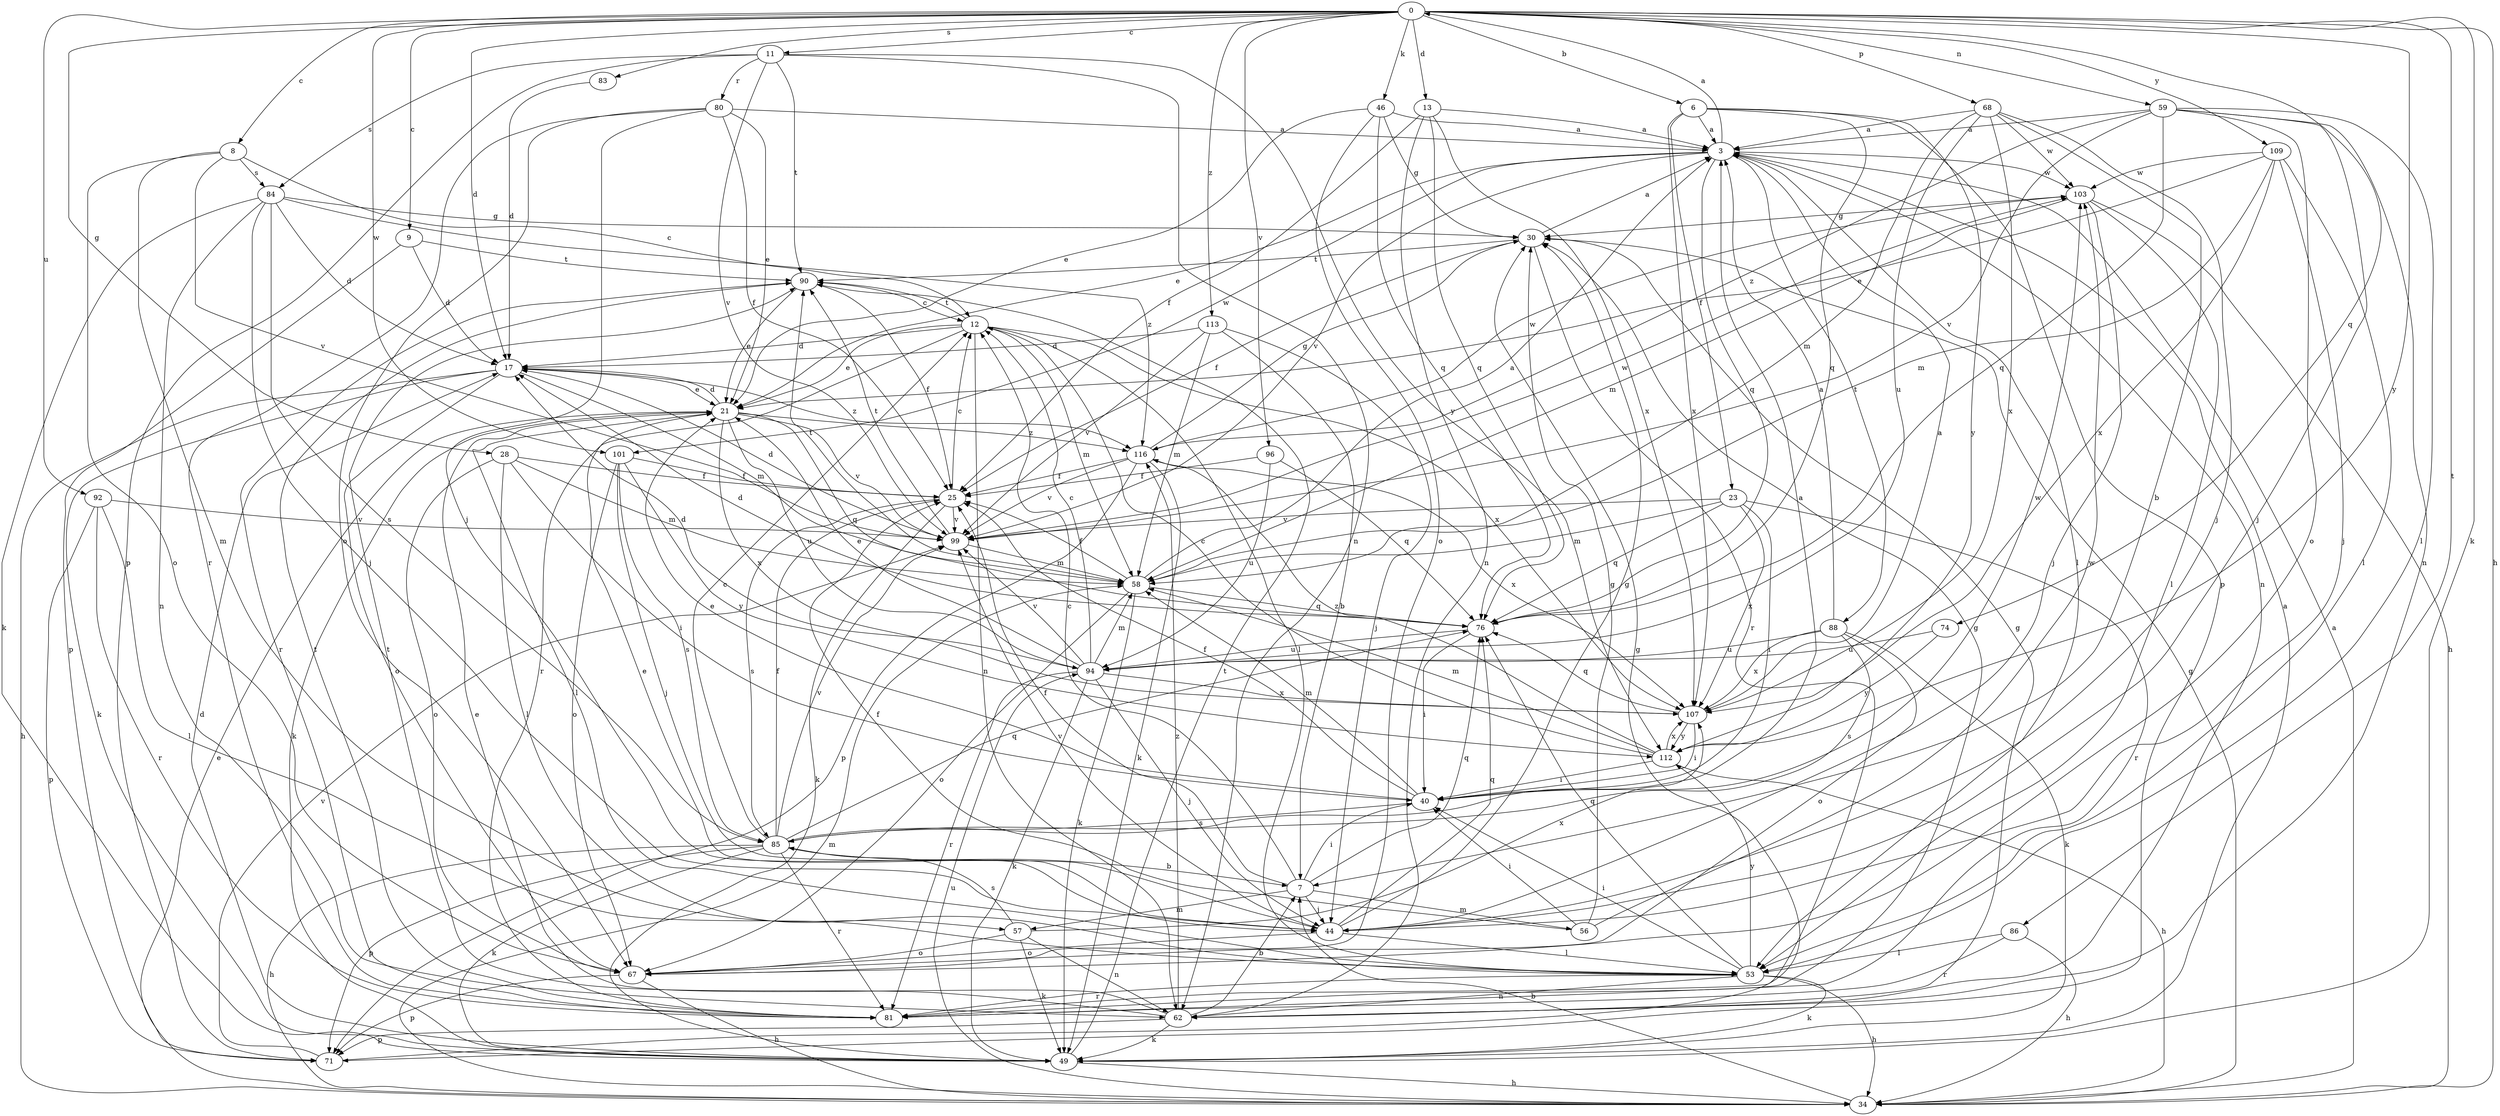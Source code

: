 strict digraph  {
0;
3;
6;
7;
8;
9;
11;
12;
13;
17;
21;
23;
25;
28;
30;
34;
40;
44;
46;
49;
53;
56;
57;
58;
59;
62;
67;
68;
71;
74;
76;
80;
81;
83;
84;
85;
86;
88;
90;
92;
94;
96;
99;
101;
103;
107;
109;
112;
113;
116;
0 -> 6  [label=b];
0 -> 8  [label=c];
0 -> 9  [label=c];
0 -> 11  [label=c];
0 -> 13  [label=d];
0 -> 17  [label=d];
0 -> 28  [label=g];
0 -> 34  [label=h];
0 -> 46  [label=k];
0 -> 49  [label=k];
0 -> 59  [label=n];
0 -> 68  [label=p];
0 -> 74  [label=q];
0 -> 83  [label=s];
0 -> 86  [label=t];
0 -> 92  [label=u];
0 -> 96  [label=v];
0 -> 101  [label=w];
0 -> 109  [label=y];
0 -> 112  [label=y];
0 -> 113  [label=z];
3 -> 0  [label=a];
3 -> 21  [label=e];
3 -> 53  [label=l];
3 -> 62  [label=n];
3 -> 76  [label=q];
3 -> 88  [label=t];
3 -> 99  [label=v];
3 -> 101  [label=w];
3 -> 103  [label=w];
6 -> 3  [label=a];
6 -> 23  [label=f];
6 -> 71  [label=p];
6 -> 76  [label=q];
6 -> 107  [label=x];
6 -> 112  [label=y];
7 -> 12  [label=c];
7 -> 25  [label=f];
7 -> 40  [label=i];
7 -> 44  [label=j];
7 -> 56  [label=m];
7 -> 57  [label=m];
7 -> 76  [label=q];
8 -> 12  [label=c];
8 -> 57  [label=m];
8 -> 67  [label=o];
8 -> 84  [label=s];
8 -> 99  [label=v];
9 -> 17  [label=d];
9 -> 71  [label=p];
9 -> 90  [label=t];
11 -> 62  [label=n];
11 -> 71  [label=p];
11 -> 80  [label=r];
11 -> 84  [label=s];
11 -> 90  [label=t];
11 -> 99  [label=v];
11 -> 112  [label=y];
12 -> 17  [label=d];
12 -> 21  [label=e];
12 -> 53  [label=l];
12 -> 58  [label=m];
12 -> 62  [label=n];
12 -> 81  [label=r];
12 -> 90  [label=t];
12 -> 107  [label=x];
13 -> 3  [label=a];
13 -> 25  [label=f];
13 -> 62  [label=n];
13 -> 76  [label=q];
13 -> 107  [label=x];
17 -> 21  [label=e];
17 -> 34  [label=h];
17 -> 49  [label=k];
17 -> 58  [label=m];
17 -> 67  [label=o];
17 -> 116  [label=z];
21 -> 17  [label=d];
21 -> 49  [label=k];
21 -> 53  [label=l];
21 -> 76  [label=q];
21 -> 94  [label=u];
21 -> 99  [label=v];
21 -> 107  [label=x];
21 -> 116  [label=z];
23 -> 40  [label=i];
23 -> 58  [label=m];
23 -> 76  [label=q];
23 -> 81  [label=r];
23 -> 99  [label=v];
23 -> 107  [label=x];
25 -> 12  [label=c];
25 -> 49  [label=k];
25 -> 85  [label=s];
25 -> 99  [label=v];
28 -> 25  [label=f];
28 -> 40  [label=i];
28 -> 53  [label=l];
28 -> 58  [label=m];
28 -> 67  [label=o];
30 -> 3  [label=a];
30 -> 25  [label=f];
30 -> 81  [label=r];
30 -> 90  [label=t];
34 -> 3  [label=a];
34 -> 7  [label=b];
34 -> 21  [label=e];
34 -> 30  [label=g];
34 -> 58  [label=m];
34 -> 94  [label=u];
40 -> 21  [label=e];
40 -> 25  [label=f];
40 -> 58  [label=m];
40 -> 85  [label=s];
40 -> 103  [label=w];
44 -> 21  [label=e];
44 -> 30  [label=g];
44 -> 53  [label=l];
44 -> 67  [label=o];
44 -> 76  [label=q];
44 -> 99  [label=v];
46 -> 3  [label=a];
46 -> 21  [label=e];
46 -> 30  [label=g];
46 -> 67  [label=o];
46 -> 76  [label=q];
49 -> 3  [label=a];
49 -> 17  [label=d];
49 -> 34  [label=h];
49 -> 90  [label=t];
53 -> 34  [label=h];
53 -> 40  [label=i];
53 -> 49  [label=k];
53 -> 62  [label=n];
53 -> 76  [label=q];
53 -> 81  [label=r];
53 -> 112  [label=y];
56 -> 25  [label=f];
56 -> 30  [label=g];
56 -> 40  [label=i];
56 -> 103  [label=w];
57 -> 49  [label=k];
57 -> 62  [label=n];
57 -> 67  [label=o];
57 -> 85  [label=s];
57 -> 107  [label=x];
58 -> 3  [label=a];
58 -> 25  [label=f];
58 -> 49  [label=k];
58 -> 67  [label=o];
58 -> 76  [label=q];
58 -> 90  [label=t];
59 -> 3  [label=a];
59 -> 44  [label=j];
59 -> 53  [label=l];
59 -> 62  [label=n];
59 -> 67  [label=o];
59 -> 76  [label=q];
59 -> 99  [label=v];
59 -> 116  [label=z];
62 -> 7  [label=b];
62 -> 21  [label=e];
62 -> 30  [label=g];
62 -> 49  [label=k];
62 -> 71  [label=p];
62 -> 90  [label=t];
62 -> 116  [label=z];
67 -> 34  [label=h];
67 -> 71  [label=p];
68 -> 3  [label=a];
68 -> 7  [label=b];
68 -> 44  [label=j];
68 -> 58  [label=m];
68 -> 94  [label=u];
68 -> 103  [label=w];
68 -> 107  [label=x];
71 -> 30  [label=g];
71 -> 99  [label=v];
74 -> 94  [label=u];
74 -> 112  [label=y];
76 -> 17  [label=d];
76 -> 40  [label=i];
76 -> 94  [label=u];
80 -> 3  [label=a];
80 -> 21  [label=e];
80 -> 25  [label=f];
80 -> 44  [label=j];
80 -> 67  [label=o];
80 -> 81  [label=r];
81 -> 30  [label=g];
81 -> 90  [label=t];
83 -> 17  [label=d];
84 -> 17  [label=d];
84 -> 30  [label=g];
84 -> 44  [label=j];
84 -> 49  [label=k];
84 -> 62  [label=n];
84 -> 85  [label=s];
84 -> 116  [label=z];
85 -> 3  [label=a];
85 -> 7  [label=b];
85 -> 12  [label=c];
85 -> 25  [label=f];
85 -> 34  [label=h];
85 -> 49  [label=k];
85 -> 71  [label=p];
85 -> 76  [label=q];
85 -> 81  [label=r];
85 -> 99  [label=v];
86 -> 34  [label=h];
86 -> 53  [label=l];
86 -> 81  [label=r];
88 -> 3  [label=a];
88 -> 49  [label=k];
88 -> 67  [label=o];
88 -> 85  [label=s];
88 -> 94  [label=u];
88 -> 107  [label=x];
90 -> 12  [label=c];
90 -> 21  [label=e];
90 -> 25  [label=f];
90 -> 81  [label=r];
92 -> 53  [label=l];
92 -> 71  [label=p];
92 -> 81  [label=r];
92 -> 99  [label=v];
94 -> 12  [label=c];
94 -> 17  [label=d];
94 -> 21  [label=e];
94 -> 44  [label=j];
94 -> 49  [label=k];
94 -> 58  [label=m];
94 -> 81  [label=r];
94 -> 99  [label=v];
94 -> 107  [label=x];
96 -> 25  [label=f];
96 -> 76  [label=q];
96 -> 94  [label=u];
99 -> 17  [label=d];
99 -> 58  [label=m];
99 -> 90  [label=t];
99 -> 103  [label=w];
101 -> 25  [label=f];
101 -> 44  [label=j];
101 -> 67  [label=o];
101 -> 85  [label=s];
101 -> 112  [label=y];
103 -> 30  [label=g];
103 -> 34  [label=h];
103 -> 44  [label=j];
103 -> 53  [label=l];
103 -> 58  [label=m];
107 -> 3  [label=a];
107 -> 40  [label=i];
107 -> 76  [label=q];
107 -> 112  [label=y];
109 -> 21  [label=e];
109 -> 44  [label=j];
109 -> 53  [label=l];
109 -> 58  [label=m];
109 -> 103  [label=w];
109 -> 107  [label=x];
112 -> 12  [label=c];
112 -> 34  [label=h];
112 -> 40  [label=i];
112 -> 58  [label=m];
112 -> 107  [label=x];
112 -> 116  [label=z];
113 -> 7  [label=b];
113 -> 17  [label=d];
113 -> 44  [label=j];
113 -> 58  [label=m];
113 -> 99  [label=v];
116 -> 25  [label=f];
116 -> 30  [label=g];
116 -> 49  [label=k];
116 -> 71  [label=p];
116 -> 99  [label=v];
116 -> 103  [label=w];
116 -> 107  [label=x];
}
